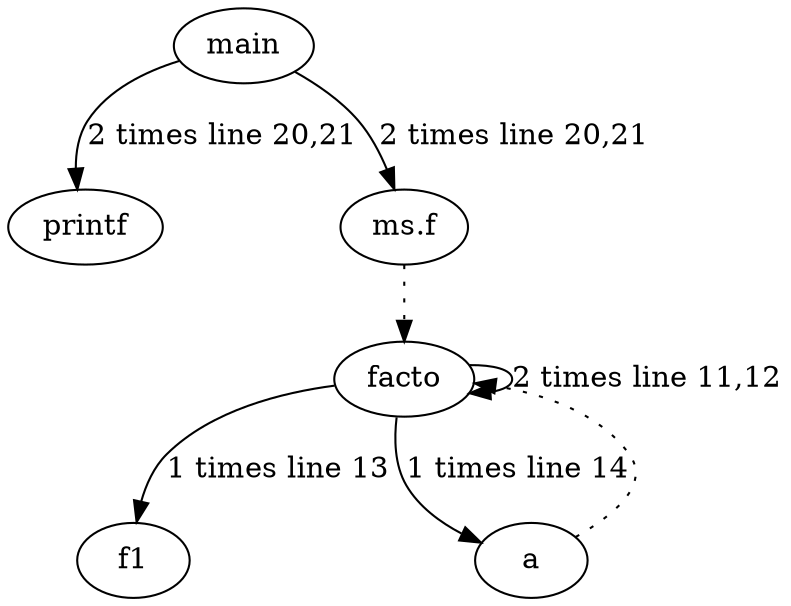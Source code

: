 digraph{
edge [color=black]
"main" -> "printf" [label="2 times line 20,21"]
"main" -> "ms.f" [label="2 times line 20,21"]
"ms.f" -> "facto" [style=dotted]
"facto" -> "facto" [label="2 times line 11,12"]
"facto" -> "f1" [label="1 times line 13"]
"facto" -> "a" [label="1 times line 14"]
"a" -> "facto" [style=dotted]
}